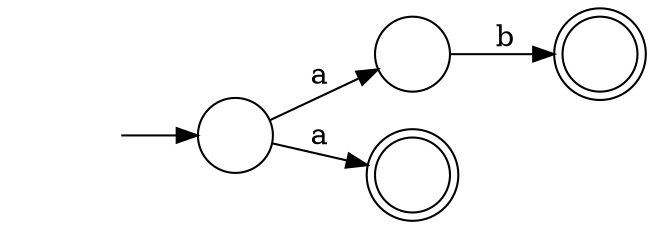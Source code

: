 digraph Automaton {
  rankdir = LR;
  0 [shape=circle,label=""];
  0 -> 3 [label="b"]
  1 [shape=doublecircle,label=""];
  2 [shape=circle,label=""];
  initial [shape=plaintext,label=""];
  initial -> 2
  2 -> 1 [label="a"]
  2 -> 0 [label="a"]
  3 [shape=doublecircle,label=""];
}